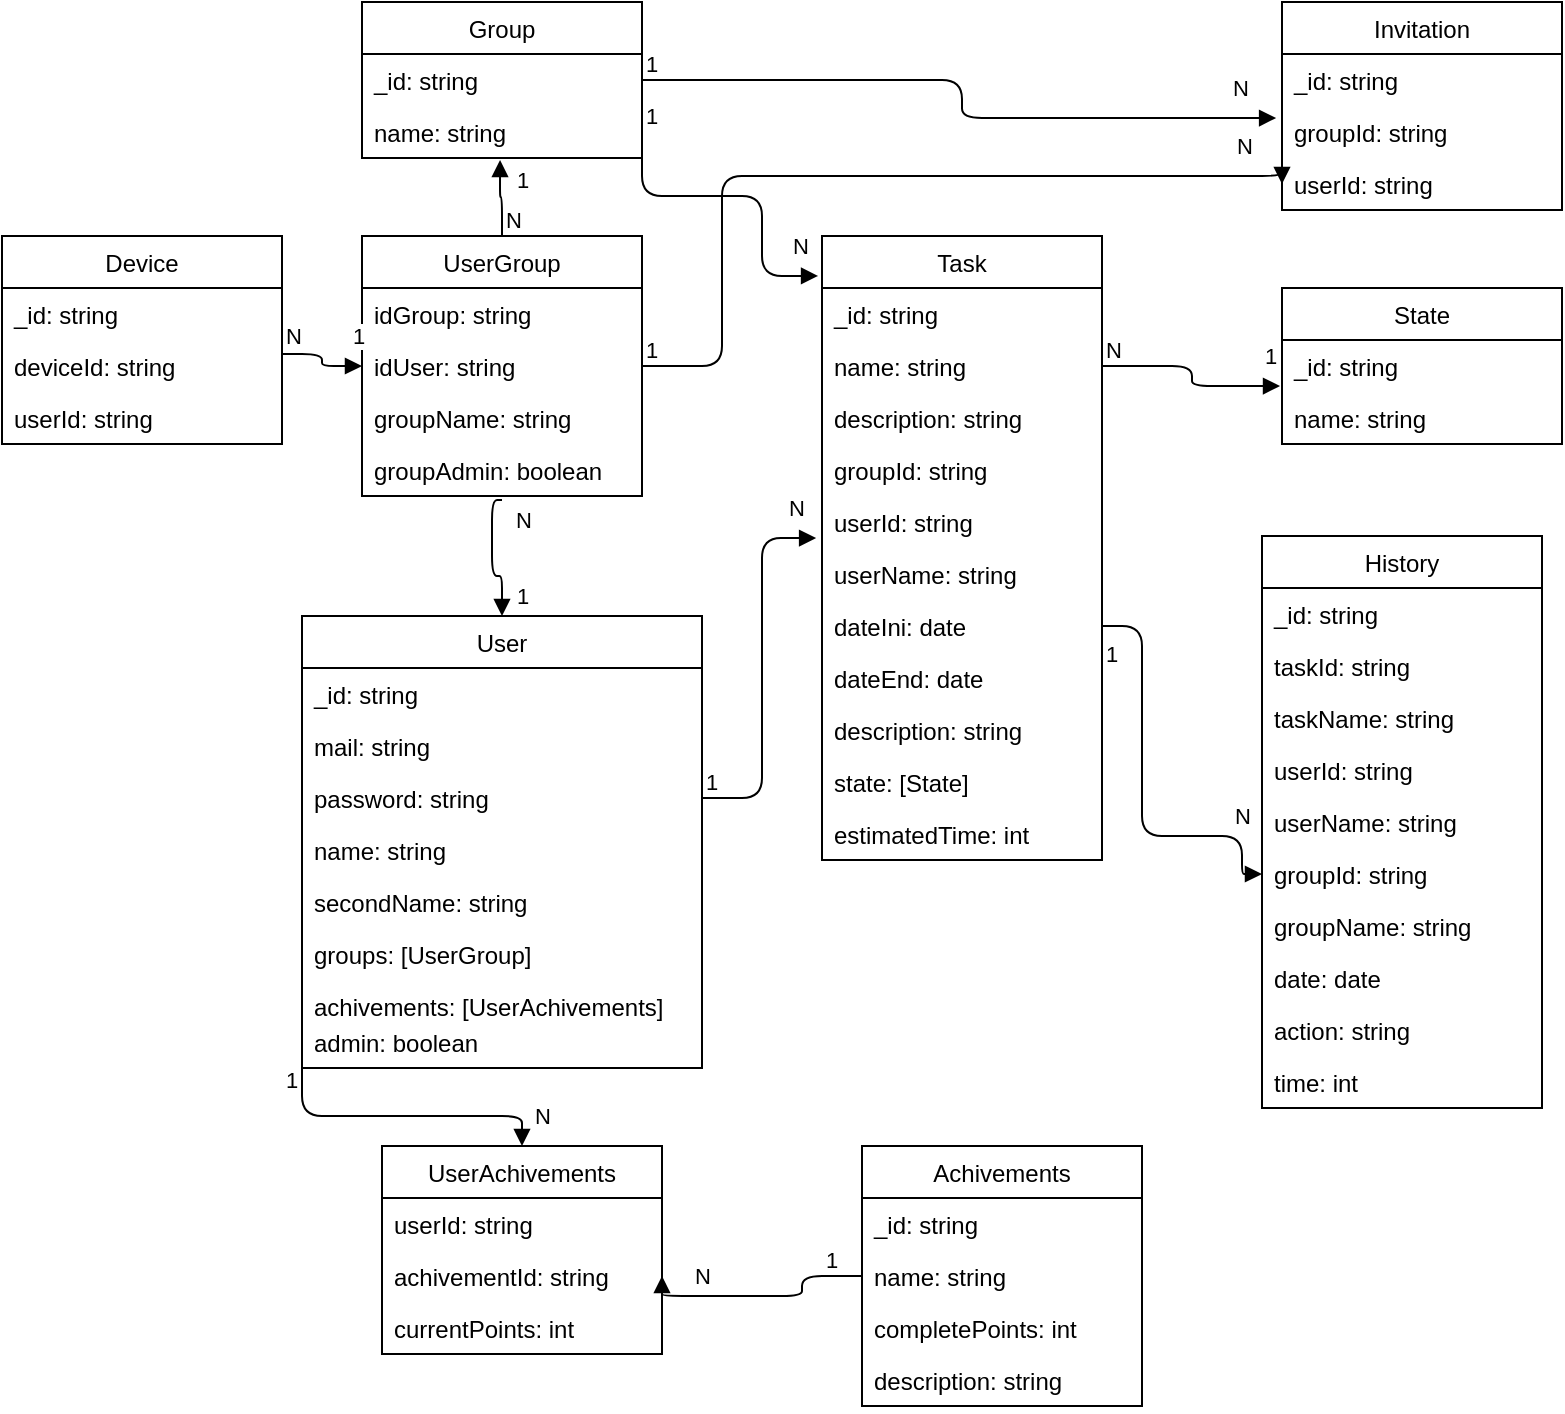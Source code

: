 <mxfile version="14.4.3" type="device"><diagram id="mBvxw70yb0Zf4yTF3M4U" name="Página-1"><mxGraphModel dx="1662" dy="822" grid="1" gridSize="10" guides="1" tooltips="1" connect="1" arrows="1" fold="1" page="1" pageScale="1" pageWidth="827" pageHeight="1169" math="0" shadow="0"><root><mxCell id="0"/><mxCell id="1" parent="0"/><mxCell id="lRIT42_bY--8WyriqjhK-4" value="Group" style="swimlane;fontStyle=0;childLayout=stackLayout;horizontal=1;startSize=26;fillColor=none;horizontalStack=0;resizeParent=1;resizeParentMax=0;resizeLast=0;collapsible=1;marginBottom=0;" parent="1" vertex="1"><mxGeometry x="200" y="13" width="140" height="78" as="geometry"><mxRectangle x="359" y="520" width="90" height="26" as="alternateBounds"/></mxGeometry></mxCell><mxCell id="lRIT42_bY--8WyriqjhK-5" value="_id: string" style="text;strokeColor=none;fillColor=none;align=left;verticalAlign=top;spacingLeft=4;spacingRight=4;overflow=hidden;rotatable=0;points=[[0,0.5],[1,0.5]];portConstraint=eastwest;" parent="lRIT42_bY--8WyriqjhK-4" vertex="1"><mxGeometry y="26" width="140" height="26" as="geometry"/></mxCell><mxCell id="lRIT42_bY--8WyriqjhK-6" value="name: string" style="text;strokeColor=none;fillColor=none;align=left;verticalAlign=top;spacingLeft=4;spacingRight=4;overflow=hidden;rotatable=0;points=[[0,0.5],[1,0.5]];portConstraint=eastwest;" parent="lRIT42_bY--8WyriqjhK-4" vertex="1"><mxGeometry y="52" width="140" height="26" as="geometry"/></mxCell><mxCell id="lRIT42_bY--8WyriqjhK-8" value="Invitation" style="swimlane;fontStyle=0;childLayout=stackLayout;horizontal=1;startSize=26;fillColor=none;horizontalStack=0;resizeParent=1;resizeParentMax=0;resizeLast=0;collapsible=1;marginBottom=0;" parent="1" vertex="1"><mxGeometry x="660" y="13" width="140" height="104" as="geometry"/></mxCell><mxCell id="lRIT42_bY--8WyriqjhK-9" value="_id: string" style="text;strokeColor=none;fillColor=none;align=left;verticalAlign=top;spacingLeft=4;spacingRight=4;overflow=hidden;rotatable=0;points=[[0,0.5],[1,0.5]];portConstraint=eastwest;" parent="lRIT42_bY--8WyriqjhK-8" vertex="1"><mxGeometry y="26" width="140" height="26" as="geometry"/></mxCell><mxCell id="lRIT42_bY--8WyriqjhK-10" value="groupId: string" style="text;strokeColor=none;fillColor=none;align=left;verticalAlign=top;spacingLeft=4;spacingRight=4;overflow=hidden;rotatable=0;points=[[0,0.5],[1,0.5]];portConstraint=eastwest;" parent="lRIT42_bY--8WyriqjhK-8" vertex="1"><mxGeometry y="52" width="140" height="26" as="geometry"/></mxCell><mxCell id="lRIT42_bY--8WyriqjhK-11" value="userId: string" style="text;strokeColor=none;fillColor=none;align=left;verticalAlign=top;spacingLeft=4;spacingRight=4;overflow=hidden;rotatable=0;points=[[0,0.5],[1,0.5]];portConstraint=eastwest;" parent="lRIT42_bY--8WyriqjhK-8" vertex="1"><mxGeometry y="78" width="140" height="26" as="geometry"/></mxCell><mxCell id="lRIT42_bY--8WyriqjhK-12" value="" style="endArrow=block;endFill=1;html=1;edgeStyle=orthogonalEdgeStyle;align=left;verticalAlign=top;exitX=1;exitY=0.5;exitDx=0;exitDy=0;entryX=-0.021;entryY=0.231;entryDx=0;entryDy=0;entryPerimeter=0;" parent="1" source="lRIT42_bY--8WyriqjhK-5" target="lRIT42_bY--8WyriqjhK-10" edge="1"><mxGeometry x="-1" relative="1" as="geometry"><mxPoint x="300" y="233" as="sourcePoint"/><mxPoint x="460" y="233" as="targetPoint"/></mxGeometry></mxCell><mxCell id="lRIT42_bY--8WyriqjhK-13" value="1" style="edgeLabel;resizable=0;html=1;align=left;verticalAlign=bottom;" parent="lRIT42_bY--8WyriqjhK-12" connectable="0" vertex="1"><mxGeometry x="-1" relative="1" as="geometry"/></mxCell><mxCell id="lRIT42_bY--8WyriqjhK-14" value="N" style="edgeLabel;html=1;align=center;verticalAlign=middle;resizable=0;points=[];" parent="lRIT42_bY--8WyriqjhK-12" vertex="1" connectable="0"><mxGeometry x="0.89" y="-2" relative="1" as="geometry"><mxPoint y="-17.01" as="offset"/></mxGeometry></mxCell><mxCell id="lRIT42_bY--8WyriqjhK-15" value="User" style="swimlane;fontStyle=0;childLayout=stackLayout;horizontal=1;startSize=26;fillColor=none;horizontalStack=0;resizeParent=1;resizeParentMax=0;resizeLast=0;collapsible=1;marginBottom=0;" parent="1" vertex="1"><mxGeometry x="170" y="320" width="200" height="226" as="geometry"/></mxCell><mxCell id="lRIT42_bY--8WyriqjhK-16" value="_id: string" style="text;strokeColor=none;fillColor=none;align=left;verticalAlign=top;spacingLeft=4;spacingRight=4;overflow=hidden;rotatable=0;points=[[0,0.5],[1,0.5]];portConstraint=eastwest;" parent="lRIT42_bY--8WyriqjhK-15" vertex="1"><mxGeometry y="26" width="200" height="26" as="geometry"/></mxCell><mxCell id="lRIT42_bY--8WyriqjhK-17" value="mail: string" style="text;strokeColor=none;fillColor=none;align=left;verticalAlign=top;spacingLeft=4;spacingRight=4;overflow=hidden;rotatable=0;points=[[0,0.5],[1,0.5]];portConstraint=eastwest;" parent="lRIT42_bY--8WyriqjhK-15" vertex="1"><mxGeometry y="52" width="200" height="26" as="geometry"/></mxCell><mxCell id="lRIT42_bY--8WyriqjhK-18" value="password: string" style="text;strokeColor=none;fillColor=none;align=left;verticalAlign=top;spacingLeft=4;spacingRight=4;overflow=hidden;rotatable=0;points=[[0,0.5],[1,0.5]];portConstraint=eastwest;" parent="lRIT42_bY--8WyriqjhK-15" vertex="1"><mxGeometry y="78" width="200" height="26" as="geometry"/></mxCell><mxCell id="lRIT42_bY--8WyriqjhK-24" value="name: string" style="text;strokeColor=none;fillColor=none;align=left;verticalAlign=top;spacingLeft=4;spacingRight=4;overflow=hidden;rotatable=0;points=[[0,0.5],[1,0.5]];portConstraint=eastwest;" parent="lRIT42_bY--8WyriqjhK-15" vertex="1"><mxGeometry y="104" width="200" height="26" as="geometry"/></mxCell><mxCell id="lRIT42_bY--8WyriqjhK-25" value="secondName: string" style="text;strokeColor=none;fillColor=none;align=left;verticalAlign=top;spacingLeft=4;spacingRight=4;overflow=hidden;rotatable=0;points=[[0,0.5],[1,0.5]];portConstraint=eastwest;" parent="lRIT42_bY--8WyriqjhK-15" vertex="1"><mxGeometry y="130" width="200" height="26" as="geometry"/></mxCell><mxCell id="lRIT42_bY--8WyriqjhK-26" value="groups: [UserGroup]" style="text;strokeColor=none;fillColor=none;align=left;verticalAlign=top;spacingLeft=4;spacingRight=4;overflow=hidden;rotatable=0;points=[[0,0.5],[1,0.5]];portConstraint=eastwest;" parent="lRIT42_bY--8WyriqjhK-15" vertex="1"><mxGeometry y="156" width="200" height="26" as="geometry"/></mxCell><mxCell id="lRIT42_bY--8WyriqjhK-115" value="achivements: [UserAchivements]" style="text;strokeColor=none;fillColor=none;align=left;verticalAlign=top;spacingLeft=4;spacingRight=4;overflow=hidden;rotatable=0;points=[[0,0.5],[1,0.5]];portConstraint=eastwest;" parent="lRIT42_bY--8WyriqjhK-15" vertex="1"><mxGeometry y="182" width="200" height="18" as="geometry"/></mxCell><mxCell id="8AzACF3erwfn4muggk_q-1" value="admin: boolean" style="text;strokeColor=none;fillColor=none;align=left;verticalAlign=top;spacingLeft=4;spacingRight=4;overflow=hidden;rotatable=0;points=[[0,0.5],[1,0.5]];portConstraint=eastwest;" vertex="1" parent="lRIT42_bY--8WyriqjhK-15"><mxGeometry y="200" width="200" height="26" as="geometry"/></mxCell><mxCell id="lRIT42_bY--8WyriqjhK-38" value="UserGroup" style="swimlane;fontStyle=0;childLayout=stackLayout;horizontal=1;startSize=26;fillColor=none;horizontalStack=0;resizeParent=1;resizeParentMax=0;resizeLast=0;collapsible=1;marginBottom=0;" parent="1" vertex="1"><mxGeometry x="200" y="130" width="140" height="130" as="geometry"/></mxCell><mxCell id="lRIT42_bY--8WyriqjhK-39" value="idGroup: string" style="text;strokeColor=none;fillColor=none;align=left;verticalAlign=top;spacingLeft=4;spacingRight=4;overflow=hidden;rotatable=0;points=[[0,0.5],[1,0.5]];portConstraint=eastwest;" parent="lRIT42_bY--8WyriqjhK-38" vertex="1"><mxGeometry y="26" width="140" height="26" as="geometry"/></mxCell><mxCell id="lRIT42_bY--8WyriqjhK-40" value="idUser: string" style="text;strokeColor=none;fillColor=none;align=left;verticalAlign=top;spacingLeft=4;spacingRight=4;overflow=hidden;rotatable=0;points=[[0,0.5],[1,0.5]];portConstraint=eastwest;" parent="lRIT42_bY--8WyriqjhK-38" vertex="1"><mxGeometry y="52" width="140" height="26" as="geometry"/></mxCell><mxCell id="lRIT42_bY--8WyriqjhK-41" value="groupName: string" style="text;strokeColor=none;fillColor=none;align=left;verticalAlign=top;spacingLeft=4;spacingRight=4;overflow=hidden;rotatable=0;points=[[0,0.5],[1,0.5]];portConstraint=eastwest;" parent="lRIT42_bY--8WyriqjhK-38" vertex="1"><mxGeometry y="78" width="140" height="26" as="geometry"/></mxCell><mxCell id="lRIT42_bY--8WyriqjhK-42" value="groupAdmin: boolean" style="text;strokeColor=none;fillColor=none;align=left;verticalAlign=top;spacingLeft=4;spacingRight=4;overflow=hidden;rotatable=0;points=[[0,0.5],[1,0.5]];portConstraint=eastwest;" parent="lRIT42_bY--8WyriqjhK-38" vertex="1"><mxGeometry y="104" width="140" height="26" as="geometry"/></mxCell><mxCell id="lRIT42_bY--8WyriqjhK-44" value="" style="endArrow=block;endFill=1;html=1;edgeStyle=orthogonalEdgeStyle;align=left;verticalAlign=top;exitX=0.5;exitY=0;exitDx=0;exitDy=0;entryX=0.493;entryY=1.038;entryDx=0;entryDy=0;entryPerimeter=0;" parent="1" source="lRIT42_bY--8WyriqjhK-38" target="lRIT42_bY--8WyriqjhK-6" edge="1"><mxGeometry x="-1" relative="1" as="geometry"><mxPoint x="540" y="237" as="sourcePoint"/><mxPoint x="717.06" y="243.006" as="targetPoint"/></mxGeometry></mxCell><mxCell id="lRIT42_bY--8WyriqjhK-45" value="N" style="edgeLabel;resizable=0;html=1;align=left;verticalAlign=bottom;" parent="lRIT42_bY--8WyriqjhK-44" connectable="0" vertex="1"><mxGeometry x="-1" relative="1" as="geometry"/></mxCell><mxCell id="lRIT42_bY--8WyriqjhK-46" value="1" style="edgeLabel;html=1;align=center;verticalAlign=middle;resizable=0;points=[];" parent="lRIT42_bY--8WyriqjhK-44" vertex="1" connectable="0"><mxGeometry x="0.89" y="-2" relative="1" as="geometry"><mxPoint x="8.98" y="8.0" as="offset"/></mxGeometry></mxCell><mxCell id="lRIT42_bY--8WyriqjhK-47" value="" style="endArrow=block;endFill=1;html=1;edgeStyle=orthogonalEdgeStyle;align=left;verticalAlign=top;exitX=0.5;exitY=1.077;exitDx=0;exitDy=0;entryX=0.5;entryY=0;entryDx=0;entryDy=0;exitPerimeter=0;" parent="1" source="lRIT42_bY--8WyriqjhK-42" target="lRIT42_bY--8WyriqjhK-15" edge="1"><mxGeometry x="-1" relative="1" as="geometry"><mxPoint x="582.9" y="357" as="sourcePoint"/><mxPoint x="759.96" y="363.006" as="targetPoint"/><Array as="points"><mxPoint x="265" y="262"/><mxPoint x="265" y="300"/><mxPoint x="270" y="300"/></Array></mxGeometry></mxCell><mxCell id="lRIT42_bY--8WyriqjhK-48" value="N" style="edgeLabel;resizable=0;html=1;align=left;verticalAlign=bottom;" parent="lRIT42_bY--8WyriqjhK-47" connectable="0" vertex="1"><mxGeometry x="-1" relative="1" as="geometry"><mxPoint x="5.04" y="18" as="offset"/></mxGeometry></mxCell><mxCell id="lRIT42_bY--8WyriqjhK-49" value="1" style="edgeLabel;html=1;align=center;verticalAlign=middle;resizable=0;points=[];" parent="lRIT42_bY--8WyriqjhK-47" vertex="1" connectable="0"><mxGeometry x="0.89" y="-2" relative="1" as="geometry"><mxPoint x="12" y="-6.96" as="offset"/></mxGeometry></mxCell><mxCell id="lRIT42_bY--8WyriqjhK-50" value="Task" style="swimlane;fontStyle=0;childLayout=stackLayout;horizontal=1;startSize=26;fillColor=none;horizontalStack=0;resizeParent=1;resizeParentMax=0;resizeLast=0;collapsible=1;marginBottom=0;" parent="1" vertex="1"><mxGeometry x="430" y="130" width="140" height="312" as="geometry"/></mxCell><mxCell id="lRIT42_bY--8WyriqjhK-51" value="_id: string" style="text;strokeColor=none;fillColor=none;align=left;verticalAlign=top;spacingLeft=4;spacingRight=4;overflow=hidden;rotatable=0;points=[[0,0.5],[1,0.5]];portConstraint=eastwest;" parent="lRIT42_bY--8WyriqjhK-50" vertex="1"><mxGeometry y="26" width="140" height="26" as="geometry"/></mxCell><mxCell id="lRIT42_bY--8WyriqjhK-52" value="name: string" style="text;strokeColor=none;fillColor=none;align=left;verticalAlign=top;spacingLeft=4;spacingRight=4;overflow=hidden;rotatable=0;points=[[0,0.5],[1,0.5]];portConstraint=eastwest;" parent="lRIT42_bY--8WyriqjhK-50" vertex="1"><mxGeometry y="52" width="140" height="26" as="geometry"/></mxCell><mxCell id="lRIT42_bY--8WyriqjhK-56" value="description: string" style="text;strokeColor=none;fillColor=none;align=left;verticalAlign=top;spacingLeft=4;spacingRight=4;overflow=hidden;rotatable=0;points=[[0,0.5],[1,0.5]];portConstraint=eastwest;" parent="lRIT42_bY--8WyriqjhK-50" vertex="1"><mxGeometry y="78" width="140" height="26" as="geometry"/></mxCell><mxCell id="lRIT42_bY--8WyriqjhK-58" value="groupId: string" style="text;strokeColor=none;fillColor=none;align=left;verticalAlign=top;spacingLeft=4;spacingRight=4;overflow=hidden;rotatable=0;points=[[0,0.5],[1,0.5]];portConstraint=eastwest;" parent="lRIT42_bY--8WyriqjhK-50" vertex="1"><mxGeometry y="104" width="140" height="26" as="geometry"/></mxCell><mxCell id="lRIT42_bY--8WyriqjhK-59" value="userId: string" style="text;strokeColor=none;fillColor=none;align=left;verticalAlign=top;spacingLeft=4;spacingRight=4;overflow=hidden;rotatable=0;points=[[0,0.5],[1,0.5]];portConstraint=eastwest;" parent="lRIT42_bY--8WyriqjhK-50" vertex="1"><mxGeometry y="130" width="140" height="26" as="geometry"/></mxCell><mxCell id="lRIT42_bY--8WyriqjhK-60" value="userName: string" style="text;strokeColor=none;fillColor=none;align=left;verticalAlign=top;spacingLeft=4;spacingRight=4;overflow=hidden;rotatable=0;points=[[0,0.5],[1,0.5]];portConstraint=eastwest;" parent="lRIT42_bY--8WyriqjhK-50" vertex="1"><mxGeometry y="156" width="140" height="26" as="geometry"/></mxCell><mxCell id="lRIT42_bY--8WyriqjhK-61" value="dateIni: date" style="text;strokeColor=none;fillColor=none;align=left;verticalAlign=top;spacingLeft=4;spacingRight=4;overflow=hidden;rotatable=0;points=[[0,0.5],[1,0.5]];portConstraint=eastwest;" parent="lRIT42_bY--8WyriqjhK-50" vertex="1"><mxGeometry y="182" width="140" height="26" as="geometry"/></mxCell><mxCell id="lRIT42_bY--8WyriqjhK-62" value="dateEnd: date" style="text;strokeColor=none;fillColor=none;align=left;verticalAlign=top;spacingLeft=4;spacingRight=4;overflow=hidden;rotatable=0;points=[[0,0.5],[1,0.5]];portConstraint=eastwest;" parent="lRIT42_bY--8WyriqjhK-50" vertex="1"><mxGeometry y="208" width="140" height="26" as="geometry"/></mxCell><mxCell id="lRIT42_bY--8WyriqjhK-63" value="description: string" style="text;strokeColor=none;fillColor=none;align=left;verticalAlign=top;spacingLeft=4;spacingRight=4;overflow=hidden;rotatable=0;points=[[0,0.5],[1,0.5]];portConstraint=eastwest;" parent="lRIT42_bY--8WyriqjhK-50" vertex="1"><mxGeometry y="234" width="140" height="26" as="geometry"/></mxCell><mxCell id="lRIT42_bY--8WyriqjhK-64" value="state: [State]" style="text;strokeColor=none;fillColor=none;align=left;verticalAlign=top;spacingLeft=4;spacingRight=4;overflow=hidden;rotatable=0;points=[[0,0.5],[1,0.5]];portConstraint=eastwest;" parent="lRIT42_bY--8WyriqjhK-50" vertex="1"><mxGeometry y="260" width="140" height="26" as="geometry"/></mxCell><mxCell id="lRIT42_bY--8WyriqjhK-65" value="estimatedTime: int" style="text;strokeColor=none;fillColor=none;align=left;verticalAlign=top;spacingLeft=4;spacingRight=4;overflow=hidden;rotatable=0;points=[[0,0.5],[1,0.5]];portConstraint=eastwest;" parent="lRIT42_bY--8WyriqjhK-50" vertex="1"><mxGeometry y="286" width="140" height="26" as="geometry"/></mxCell><mxCell id="lRIT42_bY--8WyriqjhK-67" value="" style="endArrow=block;endFill=1;html=1;edgeStyle=orthogonalEdgeStyle;align=left;verticalAlign=top;exitX=1;exitY=0.5;exitDx=0;exitDy=0;entryX=-0.014;entryY=0.064;entryDx=0;entryDy=0;entryPerimeter=0;" parent="1" source="lRIT42_bY--8WyriqjhK-6" target="lRIT42_bY--8WyriqjhK-50" edge="1"><mxGeometry x="-1" relative="1" as="geometry"><mxPoint x="450" y="112" as="sourcePoint"/><mxPoint x="627.06" y="118.006" as="targetPoint"/><Array as="points"><mxPoint x="340" y="110"/><mxPoint x="400" y="110"/><mxPoint x="400" y="150"/></Array></mxGeometry></mxCell><mxCell id="lRIT42_bY--8WyriqjhK-68" value="1" style="edgeLabel;resizable=0;html=1;align=left;verticalAlign=bottom;" parent="lRIT42_bY--8WyriqjhK-67" connectable="0" vertex="1"><mxGeometry x="-1" relative="1" as="geometry"/></mxCell><mxCell id="lRIT42_bY--8WyriqjhK-69" value="N" style="edgeLabel;html=1;align=center;verticalAlign=middle;resizable=0;points=[];" parent="lRIT42_bY--8WyriqjhK-67" vertex="1" connectable="0"><mxGeometry x="0.89" y="-2" relative="1" as="geometry"><mxPoint y="-17.01" as="offset"/></mxGeometry></mxCell><mxCell id="lRIT42_bY--8WyriqjhK-70" value="" style="endArrow=block;endFill=1;html=1;edgeStyle=orthogonalEdgeStyle;align=left;verticalAlign=top;exitX=1;exitY=0.5;exitDx=0;exitDy=0;entryX=-0.021;entryY=-0.192;entryDx=0;entryDy=0;entryPerimeter=0;" parent="1" source="lRIT42_bY--8WyriqjhK-18" target="lRIT42_bY--8WyriqjhK-60" edge="1"><mxGeometry x="-1" relative="1" as="geometry"><mxPoint x="460" y="497" as="sourcePoint"/><mxPoint x="637.06" y="503.006" as="targetPoint"/></mxGeometry></mxCell><mxCell id="lRIT42_bY--8WyriqjhK-71" value="1" style="edgeLabel;resizable=0;html=1;align=left;verticalAlign=bottom;" parent="lRIT42_bY--8WyriqjhK-70" connectable="0" vertex="1"><mxGeometry x="-1" relative="1" as="geometry"/></mxCell><mxCell id="lRIT42_bY--8WyriqjhK-72" value="N" style="edgeLabel;html=1;align=center;verticalAlign=middle;resizable=0;points=[];" parent="lRIT42_bY--8WyriqjhK-70" vertex="1" connectable="0"><mxGeometry x="0.89" y="-2" relative="1" as="geometry"><mxPoint y="-17.01" as="offset"/></mxGeometry></mxCell><mxCell id="lRIT42_bY--8WyriqjhK-73" value="Device" style="swimlane;fontStyle=0;childLayout=stackLayout;horizontal=1;startSize=26;fillColor=none;horizontalStack=0;resizeParent=1;resizeParentMax=0;resizeLast=0;collapsible=1;marginBottom=0;" parent="1" vertex="1"><mxGeometry x="20" y="130" width="140" height="104" as="geometry"/></mxCell><mxCell id="lRIT42_bY--8WyriqjhK-74" value="_id: string" style="text;strokeColor=none;fillColor=none;align=left;verticalAlign=top;spacingLeft=4;spacingRight=4;overflow=hidden;rotatable=0;points=[[0,0.5],[1,0.5]];portConstraint=eastwest;" parent="lRIT42_bY--8WyriqjhK-73" vertex="1"><mxGeometry y="26" width="140" height="26" as="geometry"/></mxCell><mxCell id="lRIT42_bY--8WyriqjhK-76" value="deviceId: string" style="text;strokeColor=none;fillColor=none;align=left;verticalAlign=top;spacingLeft=4;spacingRight=4;overflow=hidden;rotatable=0;points=[[0,0.5],[1,0.5]];portConstraint=eastwest;" parent="lRIT42_bY--8WyriqjhK-73" vertex="1"><mxGeometry y="52" width="140" height="26" as="geometry"/></mxCell><mxCell id="oiIY5G1CBraX-RQj-Dd1-1" value="userId: string" style="text;strokeColor=none;fillColor=none;align=left;verticalAlign=top;spacingLeft=4;spacingRight=4;overflow=hidden;rotatable=0;points=[[0,0.5],[1,0.5]];portConstraint=eastwest;" parent="lRIT42_bY--8WyriqjhK-73" vertex="1"><mxGeometry y="78" width="140" height="26" as="geometry"/></mxCell><mxCell id="lRIT42_bY--8WyriqjhK-77" value="" style="endArrow=block;endFill=1;html=1;edgeStyle=orthogonalEdgeStyle;align=left;verticalAlign=top;exitX=1;exitY=0.269;exitDx=0;exitDy=0;entryX=0;entryY=0.5;entryDx=0;entryDy=0;exitPerimeter=0;" parent="1" source="lRIT42_bY--8WyriqjhK-76" target="lRIT42_bY--8WyriqjhK-40" edge="1"><mxGeometry x="-1" relative="1" as="geometry"><mxPoint x="184.06" y="251.994" as="sourcePoint"/><mxPoint x="627.06" y="118.006" as="targetPoint"/></mxGeometry></mxCell><mxCell id="lRIT42_bY--8WyriqjhK-78" value="N" style="edgeLabel;resizable=0;html=1;align=left;verticalAlign=bottom;" parent="lRIT42_bY--8WyriqjhK-77" connectable="0" vertex="1"><mxGeometry x="-1" relative="1" as="geometry"/></mxCell><mxCell id="lRIT42_bY--8WyriqjhK-79" value="1" style="edgeLabel;html=1;align=center;verticalAlign=middle;resizable=0;points=[];" parent="lRIT42_bY--8WyriqjhK-77" vertex="1" connectable="0"><mxGeometry x="0.89" y="-2" relative="1" as="geometry"><mxPoint y="-17.01" as="offset"/></mxGeometry></mxCell><mxCell id="lRIT42_bY--8WyriqjhK-80" value="State" style="swimlane;fontStyle=0;childLayout=stackLayout;horizontal=1;startSize=26;fillColor=none;horizontalStack=0;resizeParent=1;resizeParentMax=0;resizeLast=0;collapsible=1;marginBottom=0;" parent="1" vertex="1"><mxGeometry x="660" y="156" width="140" height="78" as="geometry"/></mxCell><mxCell id="lRIT42_bY--8WyriqjhK-81" value="_id: string" style="text;strokeColor=none;fillColor=none;align=left;verticalAlign=top;spacingLeft=4;spacingRight=4;overflow=hidden;rotatable=0;points=[[0,0.5],[1,0.5]];portConstraint=eastwest;" parent="lRIT42_bY--8WyriqjhK-80" vertex="1"><mxGeometry y="26" width="140" height="26" as="geometry"/></mxCell><mxCell id="lRIT42_bY--8WyriqjhK-82" value="name: string" style="text;strokeColor=none;fillColor=none;align=left;verticalAlign=top;spacingLeft=4;spacingRight=4;overflow=hidden;rotatable=0;points=[[0,0.5],[1,0.5]];portConstraint=eastwest;" parent="lRIT42_bY--8WyriqjhK-80" vertex="1"><mxGeometry y="52" width="140" height="26" as="geometry"/></mxCell><mxCell id="lRIT42_bY--8WyriqjhK-84" value="" style="endArrow=block;endFill=1;html=1;edgeStyle=orthogonalEdgeStyle;align=left;verticalAlign=top;exitX=1;exitY=0.5;exitDx=0;exitDy=0;entryX=0;entryY=0.5;entryDx=0;entryDy=0;" parent="1" source="lRIT42_bY--8WyriqjhK-40" target="lRIT42_bY--8WyriqjhK-11" edge="1"><mxGeometry x="-1" relative="1" as="geometry"><mxPoint x="370" y="99" as="sourcePoint"/><mxPoint x="527.06" y="101.006" as="targetPoint"/><Array as="points"><mxPoint x="380" y="195"/><mxPoint x="380" y="100"/><mxPoint x="660" y="100"/></Array></mxGeometry></mxCell><mxCell id="lRIT42_bY--8WyriqjhK-85" value="1" style="edgeLabel;resizable=0;html=1;align=left;verticalAlign=bottom;" parent="lRIT42_bY--8WyriqjhK-84" connectable="0" vertex="1"><mxGeometry x="-1" relative="1" as="geometry"/></mxCell><mxCell id="lRIT42_bY--8WyriqjhK-86" value="N" style="edgeLabel;html=1;align=center;verticalAlign=middle;resizable=0;points=[];" parent="lRIT42_bY--8WyriqjhK-84" vertex="1" connectable="0"><mxGeometry x="0.89" y="-2" relative="1" as="geometry"><mxPoint y="-17.01" as="offset"/></mxGeometry></mxCell><mxCell id="lRIT42_bY--8WyriqjhK-90" value="History" style="swimlane;fontStyle=0;childLayout=stackLayout;horizontal=1;startSize=26;fillColor=none;horizontalStack=0;resizeParent=1;resizeParentMax=0;resizeLast=0;collapsible=1;marginBottom=0;" parent="1" vertex="1"><mxGeometry x="650" y="280" width="140" height="286" as="geometry"/></mxCell><mxCell id="lRIT42_bY--8WyriqjhK-91" value="_id: string" style="text;strokeColor=none;fillColor=none;align=left;verticalAlign=top;spacingLeft=4;spacingRight=4;overflow=hidden;rotatable=0;points=[[0,0.5],[1,0.5]];portConstraint=eastwest;" parent="lRIT42_bY--8WyriqjhK-90" vertex="1"><mxGeometry y="26" width="140" height="26" as="geometry"/></mxCell><mxCell id="lRIT42_bY--8WyriqjhK-92" value="taskId: string" style="text;strokeColor=none;fillColor=none;align=left;verticalAlign=top;spacingLeft=4;spacingRight=4;overflow=hidden;rotatable=0;points=[[0,0.5],[1,0.5]];portConstraint=eastwest;" parent="lRIT42_bY--8WyriqjhK-90" vertex="1"><mxGeometry y="52" width="140" height="26" as="geometry"/></mxCell><mxCell id="lRIT42_bY--8WyriqjhK-93" value="taskName: string" style="text;strokeColor=none;fillColor=none;align=left;verticalAlign=top;spacingLeft=4;spacingRight=4;overflow=hidden;rotatable=0;points=[[0,0.5],[1,0.5]];portConstraint=eastwest;" parent="lRIT42_bY--8WyriqjhK-90" vertex="1"><mxGeometry y="78" width="140" height="26" as="geometry"/></mxCell><mxCell id="lRIT42_bY--8WyriqjhK-94" value="userId: string" style="text;strokeColor=none;fillColor=none;align=left;verticalAlign=top;spacingLeft=4;spacingRight=4;overflow=hidden;rotatable=0;points=[[0,0.5],[1,0.5]];portConstraint=eastwest;" parent="lRIT42_bY--8WyriqjhK-90" vertex="1"><mxGeometry y="104" width="140" height="26" as="geometry"/></mxCell><mxCell id="lRIT42_bY--8WyriqjhK-95" value="userName: string" style="text;strokeColor=none;fillColor=none;align=left;verticalAlign=top;spacingLeft=4;spacingRight=4;overflow=hidden;rotatable=0;points=[[0,0.5],[1,0.5]];portConstraint=eastwest;" parent="lRIT42_bY--8WyriqjhK-90" vertex="1"><mxGeometry y="130" width="140" height="26" as="geometry"/></mxCell><mxCell id="lRIT42_bY--8WyriqjhK-96" value="groupId: string" style="text;strokeColor=none;fillColor=none;align=left;verticalAlign=top;spacingLeft=4;spacingRight=4;overflow=hidden;rotatable=0;points=[[0,0.5],[1,0.5]];portConstraint=eastwest;" parent="lRIT42_bY--8WyriqjhK-90" vertex="1"><mxGeometry y="156" width="140" height="26" as="geometry"/></mxCell><mxCell id="lRIT42_bY--8WyriqjhK-97" value="groupName: string" style="text;strokeColor=none;fillColor=none;align=left;verticalAlign=top;spacingLeft=4;spacingRight=4;overflow=hidden;rotatable=0;points=[[0,0.5],[1,0.5]];portConstraint=eastwest;" parent="lRIT42_bY--8WyriqjhK-90" vertex="1"><mxGeometry y="182" width="140" height="26" as="geometry"/></mxCell><mxCell id="lRIT42_bY--8WyriqjhK-98" value="date: date" style="text;strokeColor=none;fillColor=none;align=left;verticalAlign=top;spacingLeft=4;spacingRight=4;overflow=hidden;rotatable=0;points=[[0,0.5],[1,0.5]];portConstraint=eastwest;" parent="lRIT42_bY--8WyriqjhK-90" vertex="1"><mxGeometry y="208" width="140" height="26" as="geometry"/></mxCell><mxCell id="lRIT42_bY--8WyriqjhK-99" value="action: string" style="text;strokeColor=none;fillColor=none;align=left;verticalAlign=top;spacingLeft=4;spacingRight=4;overflow=hidden;rotatable=0;points=[[0,0.5],[1,0.5]];portConstraint=eastwest;" parent="lRIT42_bY--8WyriqjhK-90" vertex="1"><mxGeometry y="234" width="140" height="26" as="geometry"/></mxCell><mxCell id="8AzACF3erwfn4muggk_q-2" value="time: int" style="text;strokeColor=none;fillColor=none;align=left;verticalAlign=top;spacingLeft=4;spacingRight=4;overflow=hidden;rotatable=0;points=[[0,0.5],[1,0.5]];portConstraint=eastwest;" vertex="1" parent="lRIT42_bY--8WyriqjhK-90"><mxGeometry y="260" width="140" height="26" as="geometry"/></mxCell><mxCell id="lRIT42_bY--8WyriqjhK-104" value="UserAchivements" style="swimlane;fontStyle=0;childLayout=stackLayout;horizontal=1;startSize=26;fillColor=none;horizontalStack=0;resizeParent=1;resizeParentMax=0;resizeLast=0;collapsible=1;marginBottom=0;" parent="1" vertex="1"><mxGeometry x="210" y="585" width="140" height="104" as="geometry"/></mxCell><mxCell id="lRIT42_bY--8WyriqjhK-105" value="userId: string" style="text;strokeColor=none;fillColor=none;align=left;verticalAlign=top;spacingLeft=4;spacingRight=4;overflow=hidden;rotatable=0;points=[[0,0.5],[1,0.5]];portConstraint=eastwest;" parent="lRIT42_bY--8WyriqjhK-104" vertex="1"><mxGeometry y="26" width="140" height="26" as="geometry"/></mxCell><mxCell id="lRIT42_bY--8WyriqjhK-106" value="achivementId: string" style="text;strokeColor=none;fillColor=none;align=left;verticalAlign=top;spacingLeft=4;spacingRight=4;overflow=hidden;rotatable=0;points=[[0,0.5],[1,0.5]];portConstraint=eastwest;" parent="lRIT42_bY--8WyriqjhK-104" vertex="1"><mxGeometry y="52" width="140" height="26" as="geometry"/></mxCell><mxCell id="lRIT42_bY--8WyriqjhK-107" value="currentPoints: int" style="text;strokeColor=none;fillColor=none;align=left;verticalAlign=top;spacingLeft=4;spacingRight=4;overflow=hidden;rotatable=0;points=[[0,0.5],[1,0.5]];portConstraint=eastwest;" parent="lRIT42_bY--8WyriqjhK-104" vertex="1"><mxGeometry y="78" width="140" height="26" as="geometry"/></mxCell><mxCell id="lRIT42_bY--8WyriqjhK-110" value="Achivements" style="swimlane;fontStyle=0;childLayout=stackLayout;horizontal=1;startSize=26;fillColor=none;horizontalStack=0;resizeParent=1;resizeParentMax=0;resizeLast=0;collapsible=1;marginBottom=0;" parent="1" vertex="1"><mxGeometry x="450" y="585" width="140" height="130" as="geometry"/></mxCell><mxCell id="lRIT42_bY--8WyriqjhK-111" value="_id: string" style="text;strokeColor=none;fillColor=none;align=left;verticalAlign=top;spacingLeft=4;spacingRight=4;overflow=hidden;rotatable=0;points=[[0,0.5],[1,0.5]];portConstraint=eastwest;" parent="lRIT42_bY--8WyriqjhK-110" vertex="1"><mxGeometry y="26" width="140" height="26" as="geometry"/></mxCell><mxCell id="lRIT42_bY--8WyriqjhK-112" value="name: string" style="text;strokeColor=none;fillColor=none;align=left;verticalAlign=top;spacingLeft=4;spacingRight=4;overflow=hidden;rotatable=0;points=[[0,0.5],[1,0.5]];portConstraint=eastwest;" parent="lRIT42_bY--8WyriqjhK-110" vertex="1"><mxGeometry y="52" width="140" height="26" as="geometry"/></mxCell><mxCell id="lRIT42_bY--8WyriqjhK-113" value="completePoints: int" style="text;strokeColor=none;fillColor=none;align=left;verticalAlign=top;spacingLeft=4;spacingRight=4;overflow=hidden;rotatable=0;points=[[0,0.5],[1,0.5]];portConstraint=eastwest;" parent="lRIT42_bY--8WyriqjhK-110" vertex="1"><mxGeometry y="78" width="140" height="26" as="geometry"/></mxCell><mxCell id="lRIT42_bY--8WyriqjhK-114" value="description: string" style="text;strokeColor=none;fillColor=none;align=left;verticalAlign=top;spacingLeft=4;spacingRight=4;overflow=hidden;rotatable=0;points=[[0,0.5],[1,0.5]];portConstraint=eastwest;" parent="lRIT42_bY--8WyriqjhK-110" vertex="1"><mxGeometry y="104" width="140" height="26" as="geometry"/></mxCell><mxCell id="lRIT42_bY--8WyriqjhK-118" value="" style="endArrow=block;endFill=1;html=1;edgeStyle=orthogonalEdgeStyle;align=left;verticalAlign=top;entryX=0.5;entryY=0;entryDx=0;entryDy=0;exitX=0;exitY=0.5;exitDx=0;exitDy=0;" parent="1" source="8AzACF3erwfn4muggk_q-1" target="lRIT42_bY--8WyriqjhK-104" edge="1"><mxGeometry x="-1" relative="1" as="geometry"><mxPoint x="280" y="600" as="sourcePoint"/><mxPoint x="167.06" y="643.996" as="targetPoint"/><Array as="points"><mxPoint x="170" y="570"/><mxPoint x="280" y="570"/></Array></mxGeometry></mxCell><mxCell id="lRIT42_bY--8WyriqjhK-119" value="1" style="edgeLabel;resizable=0;html=1;align=left;verticalAlign=bottom;" parent="lRIT42_bY--8WyriqjhK-118" connectable="0" vertex="1"><mxGeometry x="-1" relative="1" as="geometry"><mxPoint x="-10" y="27" as="offset"/></mxGeometry></mxCell><mxCell id="lRIT42_bY--8WyriqjhK-120" value="N" style="edgeLabel;html=1;align=center;verticalAlign=middle;resizable=0;points=[];" parent="lRIT42_bY--8WyriqjhK-118" vertex="1" connectable="0"><mxGeometry x="0.89" y="-2" relative="1" as="geometry"><mxPoint x="12" y="-6.0" as="offset"/></mxGeometry></mxCell><mxCell id="lRIT42_bY--8WyriqjhK-121" value="" style="endArrow=block;endFill=1;html=1;edgeStyle=orthogonalEdgeStyle;align=left;verticalAlign=top;exitX=0;exitY=0.5;exitDx=0;exitDy=0;entryX=1;entryY=0.5;entryDx=0;entryDy=0;" parent="1" source="lRIT42_bY--8WyriqjhK-112" target="lRIT42_bY--8WyriqjhK-106" edge="1"><mxGeometry x="-1" relative="1" as="geometry"><mxPoint x="290" y="610" as="sourcePoint"/><mxPoint x="360" y="750" as="targetPoint"/><Array as="points"><mxPoint x="420" y="650"/><mxPoint x="420" y="660"/><mxPoint x="350" y="660"/></Array></mxGeometry></mxCell><mxCell id="lRIT42_bY--8WyriqjhK-122" value="1" style="edgeLabel;resizable=0;html=1;align=left;verticalAlign=bottom;" parent="lRIT42_bY--8WyriqjhK-121" connectable="0" vertex="1"><mxGeometry x="-1" relative="1" as="geometry"><mxPoint x="-20" as="offset"/></mxGeometry></mxCell><mxCell id="lRIT42_bY--8WyriqjhK-123" value="N" style="edgeLabel;html=1;align=center;verticalAlign=middle;resizable=0;points=[];" parent="lRIT42_bY--8WyriqjhK-121" vertex="1" connectable="0"><mxGeometry x="0.89" y="-2" relative="1" as="geometry"><mxPoint x="18" y="-7" as="offset"/></mxGeometry></mxCell><mxCell id="mLACbddEW_C-6-8BlsGg-1" value="" style="endArrow=block;endFill=1;html=1;edgeStyle=orthogonalEdgeStyle;align=left;verticalAlign=top;exitX=1;exitY=0.5;exitDx=0;exitDy=0;entryX=0;entryY=0.5;entryDx=0;entryDy=0;" parent="1" source="lRIT42_bY--8WyriqjhK-61" target="lRIT42_bY--8WyriqjhK-96" edge="1"><mxGeometry x="-1" relative="1" as="geometry"><mxPoint x="580" y="470" as="sourcePoint"/><mxPoint x="511" y="676" as="targetPoint"/><Array as="points"><mxPoint x="590" y="325"/><mxPoint x="590" y="430"/><mxPoint x="640" y="430"/><mxPoint x="640" y="449"/></Array></mxGeometry></mxCell><mxCell id="mLACbddEW_C-6-8BlsGg-2" value="1" style="edgeLabel;resizable=0;html=1;align=left;verticalAlign=bottom;" parent="mLACbddEW_C-6-8BlsGg-1" connectable="0" vertex="1"><mxGeometry x="-1" relative="1" as="geometry"><mxPoint y="22.01" as="offset"/></mxGeometry></mxCell><mxCell id="mLACbddEW_C-6-8BlsGg-3" value="N" style="edgeLabel;html=1;align=center;verticalAlign=middle;resizable=0;points=[];" parent="mLACbddEW_C-6-8BlsGg-1" vertex="1" connectable="0"><mxGeometry x="0.89" y="-2" relative="1" as="geometry"><mxPoint x="2" y="-28" as="offset"/></mxGeometry></mxCell><mxCell id="lRIT42_bY--8WyriqjhK-87" value="" style="endArrow=block;endFill=1;html=1;edgeStyle=orthogonalEdgeStyle;align=left;verticalAlign=top;exitX=1;exitY=0.5;exitDx=0;exitDy=0;entryX=-0.007;entryY=-0.115;entryDx=0;entryDy=0;entryPerimeter=0;" parent="1" source="lRIT42_bY--8WyriqjhK-52" target="lRIT42_bY--8WyriqjhK-82" edge="1"><mxGeometry x="-1" relative="1" as="geometry"><mxPoint x="600" y="215.99" as="sourcePoint"/><mxPoint x="697.06" y="197.996" as="targetPoint"/></mxGeometry></mxCell><mxCell id="lRIT42_bY--8WyriqjhK-88" value="N" style="edgeLabel;resizable=0;html=1;align=left;verticalAlign=bottom;" parent="lRIT42_bY--8WyriqjhK-87" connectable="0" vertex="1"><mxGeometry x="-1" relative="1" as="geometry"/></mxCell><mxCell id="lRIT42_bY--8WyriqjhK-89" value="1" style="edgeLabel;html=1;align=center;verticalAlign=middle;resizable=0;points=[];" parent="lRIT42_bY--8WyriqjhK-87" vertex="1" connectable="0"><mxGeometry x="0.89" y="-2" relative="1" as="geometry"><mxPoint y="-17.01" as="offset"/></mxGeometry></mxCell></root></mxGraphModel></diagram></mxfile>